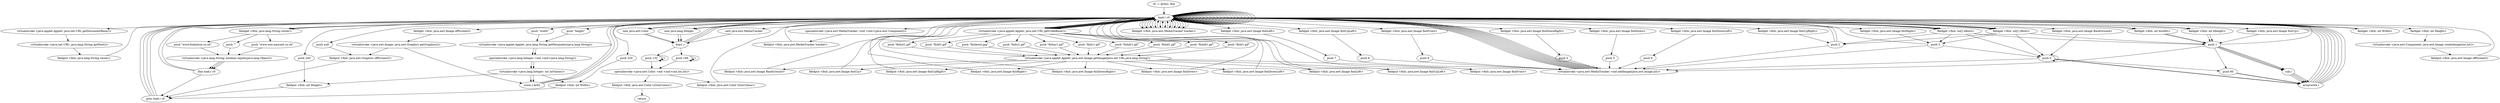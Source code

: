 digraph "" {
    "r0 := @this: fish"
    "load.r r0"
    "r0 := @this: fish"->"load.r r0";
    "load.r r0"->"load.r r0";
    "virtualinvoke <java.applet.Applet: java.net.URL getDocumentBase()>"
    "load.r r0"->"virtualinvoke <java.applet.Applet: java.net.URL getDocumentBase()>";
    "virtualinvoke <java.net.URL: java.lang.String getHost()>"
    "virtualinvoke <java.applet.Applet: java.net.URL getDocumentBase()>"->"virtualinvoke <java.net.URL: java.lang.String getHost()>";
    "fieldput <fish: java.lang.String owner>"
    "virtualinvoke <java.net.URL: java.lang.String getHost()>"->"fieldput <fish: java.lang.String owner>";
    "fieldput <fish: java.lang.String owner>"->"load.r r0";
    "fieldget <fish: java.lang.String owner>"
    "load.r r0"->"fieldget <fish: java.lang.String owner>";
    "push \"www.wes.easynet.co.uk\""
    "fieldget <fish: java.lang.String owner>"->"push \"www.wes.easynet.co.uk\"";
    "virtualinvoke <java.lang.String: boolean equals(java.lang.Object)>"
    "push \"www.wes.easynet.co.uk\""->"virtualinvoke <java.lang.String: boolean equals(java.lang.Object)>";
    "ifne load.r r0"
    "virtualinvoke <java.lang.String: boolean equals(java.lang.Object)>"->"ifne load.r r0";
    "ifne load.r r0"->"load.r r0";
    "load.r r0"->"fieldget <fish: java.lang.String owner>";
    "push \"www.funkshun.co.uk\""
    "fieldget <fish: java.lang.String owner>"->"push \"www.funkshun.co.uk\"";
    "push \"www.funkshun.co.uk\""->"virtualinvoke <java.lang.String: boolean equals(java.lang.Object)>";
    "virtualinvoke <java.lang.String: boolean equals(java.lang.Object)>"->"ifne load.r r0";
    "ifne load.r r0"->"load.r r0";
    "load.r r0"->"fieldget <fish: java.lang.String owner>";
    "push \"\""
    "fieldget <fish: java.lang.String owner>"->"push \"\"";
    "push \"\""->"virtualinvoke <java.lang.String: boolean equals(java.lang.Object)>";
    "virtualinvoke <java.lang.String: boolean equals(java.lang.Object)>"->"ifne load.r r0";
    "goto load.r r0"
    "ifne load.r r0"->"goto load.r r0";
    "goto load.r r0"->"load.r r0";
    "new java.lang.Integer"
    "load.r r0"->"new java.lang.Integer";
    "dup1.r"
    "new java.lang.Integer"->"dup1.r";
    "dup1.r"->"load.r r0";
    "push \"width\""
    "load.r r0"->"push \"width\"";
    "virtualinvoke <java.applet.Applet: java.lang.String getParameter(java.lang.String)>"
    "push \"width\""->"virtualinvoke <java.applet.Applet: java.lang.String getParameter(java.lang.String)>";
    "specialinvoke <java.lang.Integer: void <init>(java.lang.String)>"
    "virtualinvoke <java.applet.Applet: java.lang.String getParameter(java.lang.String)>"->"specialinvoke <java.lang.Integer: void <init>(java.lang.String)>";
    "virtualinvoke <java.lang.Integer: int intValue()>"
    "specialinvoke <java.lang.Integer: void <init>(java.lang.String)>"->"virtualinvoke <java.lang.Integer: int intValue()>";
    "fieldput <fish: int Width>"
    "virtualinvoke <java.lang.Integer: int intValue()>"->"fieldput <fish: int Width>";
    "fieldput <fish: int Width>"->"goto load.r r0";
    "goto load.r r0"->"load.r r0";
    "load.r r0"->"new java.lang.Integer";
    "new java.lang.Integer"->"dup1.r";
    "dup1.r"->"load.r r0";
    "push \"height\""
    "load.r r0"->"push \"height\"";
    "push \"height\""->"virtualinvoke <java.applet.Applet: java.lang.String getParameter(java.lang.String)>";
    "virtualinvoke <java.applet.Applet: java.lang.String getParameter(java.lang.String)>"->"specialinvoke <java.lang.Integer: void <init>(java.lang.String)>";
    "specialinvoke <java.lang.Integer: void <init>(java.lang.String)>"->"virtualinvoke <java.lang.Integer: int intValue()>";
    "fieldput <fish: int Height>"
    "virtualinvoke <java.lang.Integer: int intValue()>"->"fieldput <fish: int Height>";
    "fieldput <fish: int Height>"->"goto load.r r0";
    "goto load.r r0"->"load.r r0";
    "new java.awt.MediaTracker"
    "load.r r0"->"new java.awt.MediaTracker";
    "new java.awt.MediaTracker"->"dup1.r";
    "dup1.r"->"load.r r0";
    "specialinvoke <java.awt.MediaTracker: void <init>(java.awt.Component)>"
    "load.r r0"->"specialinvoke <java.awt.MediaTracker: void <init>(java.awt.Component)>";
    "fieldput <fish: java.awt.MediaTracker tracker>"
    "specialinvoke <java.awt.MediaTracker: void <init>(java.awt.Component)>"->"fieldput <fish: java.awt.MediaTracker tracker>";
    "fieldput <fish: java.awt.MediaTracker tracker>"->"load.r r0";
    "load.r r0"->"load.r r0";
    "load.r r0"->"load.r r0";
    "virtualinvoke <java.applet.Applet: java.net.URL getCodeBase()>"
    "load.r r0"->"virtualinvoke <java.applet.Applet: java.net.URL getCodeBase()>";
    "push \"fishbowl.jpg\""
    "virtualinvoke <java.applet.Applet: java.net.URL getCodeBase()>"->"push \"fishbowl.jpg\"";
    "virtualinvoke <java.applet.Applet: java.awt.Image getImage(java.net.URL,java.lang.String)>"
    "push \"fishbowl.jpg\""->"virtualinvoke <java.applet.Applet: java.awt.Image getImage(java.net.URL,java.lang.String)>";
    "fieldput <fish: java.awt.Image BackGround>"
    "virtualinvoke <java.applet.Applet: java.awt.Image getImage(java.net.URL,java.lang.String)>"->"fieldput <fish: java.awt.Image BackGround>";
    "fieldput <fish: java.awt.Image BackGround>"->"load.r r0";
    "fieldget <fish: java.awt.MediaTracker tracker>"
    "load.r r0"->"fieldget <fish: java.awt.MediaTracker tracker>";
    "fieldget <fish: java.awt.MediaTracker tracker>"->"load.r r0";
    "fieldget <fish: java.awt.Image BackGround>"
    "load.r r0"->"fieldget <fish: java.awt.Image BackGround>";
    "push 0"
    "fieldget <fish: java.awt.Image BackGround>"->"push 0";
    "virtualinvoke <java.awt.MediaTracker: void addImage(java.awt.Image,int)>"
    "push 0"->"virtualinvoke <java.awt.MediaTracker: void addImage(java.awt.Image,int)>";
    "virtualinvoke <java.awt.MediaTracker: void addImage(java.awt.Image,int)>"->"load.r r0";
    "load.r r0"->"load.r r0";
    "load.r r0"->"load.r r0";
    "load.r r0"->"virtualinvoke <java.applet.Applet: java.net.URL getCodeBase()>";
    "push \"fishu1.gif\""
    "virtualinvoke <java.applet.Applet: java.net.URL getCodeBase()>"->"push \"fishu1.gif\"";
    "push \"fishu1.gif\""->"virtualinvoke <java.applet.Applet: java.awt.Image getImage(java.net.URL,java.lang.String)>";
    "fieldput <fish: java.awt.Image fishUp>"
    "virtualinvoke <java.applet.Applet: java.awt.Image getImage(java.net.URL,java.lang.String)>"->"fieldput <fish: java.awt.Image fishUp>";
    "fieldput <fish: java.awt.Image fishUp>"->"load.r r0";
    "load.r r0"->"fieldget <fish: java.awt.MediaTracker tracker>";
    "fieldget <fish: java.awt.MediaTracker tracker>"->"load.r r0";
    "fieldget <fish: java.awt.Image fishUp>"
    "load.r r0"->"fieldget <fish: java.awt.Image fishUp>";
    "push 1"
    "fieldget <fish: java.awt.Image fishUp>"->"push 1";
    "push 1"->"virtualinvoke <java.awt.MediaTracker: void addImage(java.awt.Image,int)>";
    "virtualinvoke <java.awt.MediaTracker: void addImage(java.awt.Image,int)>"->"load.r r0";
    "load.r r0"->"load.r r0";
    "load.r r0"->"load.r r0";
    "load.r r0"->"virtualinvoke <java.applet.Applet: java.net.URL getCodeBase()>";
    "push \"fishur1.gif\""
    "virtualinvoke <java.applet.Applet: java.net.URL getCodeBase()>"->"push \"fishur1.gif\"";
    "push \"fishur1.gif\""->"virtualinvoke <java.applet.Applet: java.awt.Image getImage(java.net.URL,java.lang.String)>";
    "fieldput <fish: java.awt.Image fishUpRight>"
    "virtualinvoke <java.applet.Applet: java.awt.Image getImage(java.net.URL,java.lang.String)>"->"fieldput <fish: java.awt.Image fishUpRight>";
    "fieldput <fish: java.awt.Image fishUpRight>"->"load.r r0";
    "load.r r0"->"fieldget <fish: java.awt.MediaTracker tracker>";
    "fieldget <fish: java.awt.MediaTracker tracker>"->"load.r r0";
    "fieldget <fish: java.awt.Image fishUpRight>"
    "load.r r0"->"fieldget <fish: java.awt.Image fishUpRight>";
    "push 2"
    "fieldget <fish: java.awt.Image fishUpRight>"->"push 2";
    "push 2"->"virtualinvoke <java.awt.MediaTracker: void addImage(java.awt.Image,int)>";
    "virtualinvoke <java.awt.MediaTracker: void addImage(java.awt.Image,int)>"->"load.r r0";
    "load.r r0"->"load.r r0";
    "load.r r0"->"load.r r0";
    "load.r r0"->"virtualinvoke <java.applet.Applet: java.net.URL getCodeBase()>";
    "push \"fishr1.gif\""
    "virtualinvoke <java.applet.Applet: java.net.URL getCodeBase()>"->"push \"fishr1.gif\"";
    "push \"fishr1.gif\""->"virtualinvoke <java.applet.Applet: java.awt.Image getImage(java.net.URL,java.lang.String)>";
    "fieldput <fish: java.awt.Image fishRight>"
    "virtualinvoke <java.applet.Applet: java.awt.Image getImage(java.net.URL,java.lang.String)>"->"fieldput <fish: java.awt.Image fishRight>";
    "fieldput <fish: java.awt.Image fishRight>"->"load.r r0";
    "load.r r0"->"fieldget <fish: java.awt.MediaTracker tracker>";
    "fieldget <fish: java.awt.MediaTracker tracker>"->"load.r r0";
    "fieldget <fish: java.awt.Image fishRight>"
    "load.r r0"->"fieldget <fish: java.awt.Image fishRight>";
    "push 3"
    "fieldget <fish: java.awt.Image fishRight>"->"push 3";
    "push 3"->"virtualinvoke <java.awt.MediaTracker: void addImage(java.awt.Image,int)>";
    "virtualinvoke <java.awt.MediaTracker: void addImage(java.awt.Image,int)>"->"load.r r0";
    "load.r r0"->"load.r r0";
    "load.r r0"->"load.r r0";
    "load.r r0"->"virtualinvoke <java.applet.Applet: java.net.URL getCodeBase()>";
    "push \"fishdr1.gif\""
    "virtualinvoke <java.applet.Applet: java.net.URL getCodeBase()>"->"push \"fishdr1.gif\"";
    "push \"fishdr1.gif\""->"virtualinvoke <java.applet.Applet: java.awt.Image getImage(java.net.URL,java.lang.String)>";
    "fieldput <fish: java.awt.Image fishDownRight>"
    "virtualinvoke <java.applet.Applet: java.awt.Image getImage(java.net.URL,java.lang.String)>"->"fieldput <fish: java.awt.Image fishDownRight>";
    "fieldput <fish: java.awt.Image fishDownRight>"->"load.r r0";
    "load.r r0"->"fieldget <fish: java.awt.MediaTracker tracker>";
    "fieldget <fish: java.awt.MediaTracker tracker>"->"load.r r0";
    "fieldget <fish: java.awt.Image fishDownRight>"
    "load.r r0"->"fieldget <fish: java.awt.Image fishDownRight>";
    "push 4"
    "fieldget <fish: java.awt.Image fishDownRight>"->"push 4";
    "push 4"->"virtualinvoke <java.awt.MediaTracker: void addImage(java.awt.Image,int)>";
    "virtualinvoke <java.awt.MediaTracker: void addImage(java.awt.Image,int)>"->"load.r r0";
    "load.r r0"->"load.r r0";
    "load.r r0"->"load.r r0";
    "load.r r0"->"virtualinvoke <java.applet.Applet: java.net.URL getCodeBase()>";
    "push \"fishd1.gif\""
    "virtualinvoke <java.applet.Applet: java.net.URL getCodeBase()>"->"push \"fishd1.gif\"";
    "push \"fishd1.gif\""->"virtualinvoke <java.applet.Applet: java.awt.Image getImage(java.net.URL,java.lang.String)>";
    "fieldput <fish: java.awt.Image fishDown>"
    "virtualinvoke <java.applet.Applet: java.awt.Image getImage(java.net.URL,java.lang.String)>"->"fieldput <fish: java.awt.Image fishDown>";
    "fieldput <fish: java.awt.Image fishDown>"->"load.r r0";
    "load.r r0"->"fieldget <fish: java.awt.MediaTracker tracker>";
    "fieldget <fish: java.awt.MediaTracker tracker>"->"load.r r0";
    "fieldget <fish: java.awt.Image fishDown>"
    "load.r r0"->"fieldget <fish: java.awt.Image fishDown>";
    "push 5"
    "fieldget <fish: java.awt.Image fishDown>"->"push 5";
    "push 5"->"virtualinvoke <java.awt.MediaTracker: void addImage(java.awt.Image,int)>";
    "virtualinvoke <java.awt.MediaTracker: void addImage(java.awt.Image,int)>"->"load.r r0";
    "load.r r0"->"load.r r0";
    "load.r r0"->"load.r r0";
    "load.r r0"->"virtualinvoke <java.applet.Applet: java.net.URL getCodeBase()>";
    "push \"fishdl1.gif\""
    "virtualinvoke <java.applet.Applet: java.net.URL getCodeBase()>"->"push \"fishdl1.gif\"";
    "push \"fishdl1.gif\""->"virtualinvoke <java.applet.Applet: java.awt.Image getImage(java.net.URL,java.lang.String)>";
    "fieldput <fish: java.awt.Image fishDownLeft>"
    "virtualinvoke <java.applet.Applet: java.awt.Image getImage(java.net.URL,java.lang.String)>"->"fieldput <fish: java.awt.Image fishDownLeft>";
    "fieldput <fish: java.awt.Image fishDownLeft>"->"load.r r0";
    "load.r r0"->"fieldget <fish: java.awt.MediaTracker tracker>";
    "fieldget <fish: java.awt.MediaTracker tracker>"->"load.r r0";
    "fieldget <fish: java.awt.Image fishDownLeft>"
    "load.r r0"->"fieldget <fish: java.awt.Image fishDownLeft>";
    "push 6"
    "fieldget <fish: java.awt.Image fishDownLeft>"->"push 6";
    "push 6"->"virtualinvoke <java.awt.MediaTracker: void addImage(java.awt.Image,int)>";
    "virtualinvoke <java.awt.MediaTracker: void addImage(java.awt.Image,int)>"->"load.r r0";
    "load.r r0"->"load.r r0";
    "load.r r0"->"load.r r0";
    "load.r r0"->"virtualinvoke <java.applet.Applet: java.net.URL getCodeBase()>";
    "push \"fishl1.gif\""
    "virtualinvoke <java.applet.Applet: java.net.URL getCodeBase()>"->"push \"fishl1.gif\"";
    "push \"fishl1.gif\""->"virtualinvoke <java.applet.Applet: java.awt.Image getImage(java.net.URL,java.lang.String)>";
    "fieldput <fish: java.awt.Image fishLeft>"
    "virtualinvoke <java.applet.Applet: java.awt.Image getImage(java.net.URL,java.lang.String)>"->"fieldput <fish: java.awt.Image fishLeft>";
    "fieldput <fish: java.awt.Image fishLeft>"->"load.r r0";
    "load.r r0"->"fieldget <fish: java.awt.MediaTracker tracker>";
    "fieldget <fish: java.awt.MediaTracker tracker>"->"load.r r0";
    "fieldget <fish: java.awt.Image fishLeft>"
    "load.r r0"->"fieldget <fish: java.awt.Image fishLeft>";
    "push 7"
    "fieldget <fish: java.awt.Image fishLeft>"->"push 7";
    "push 7"->"virtualinvoke <java.awt.MediaTracker: void addImage(java.awt.Image,int)>";
    "virtualinvoke <java.awt.MediaTracker: void addImage(java.awt.Image,int)>"->"load.r r0";
    "load.r r0"->"load.r r0";
    "load.r r0"->"load.r r0";
    "load.r r0"->"virtualinvoke <java.applet.Applet: java.net.URL getCodeBase()>";
    "push \"fishul1.gif\""
    "virtualinvoke <java.applet.Applet: java.net.URL getCodeBase()>"->"push \"fishul1.gif\"";
    "push \"fishul1.gif\""->"virtualinvoke <java.applet.Applet: java.awt.Image getImage(java.net.URL,java.lang.String)>";
    "fieldput <fish: java.awt.Image fishUpLeft>"
    "virtualinvoke <java.applet.Applet: java.awt.Image getImage(java.net.URL,java.lang.String)>"->"fieldput <fish: java.awt.Image fishUpLeft>";
    "fieldput <fish: java.awt.Image fishUpLeft>"->"load.r r0";
    "load.r r0"->"fieldget <fish: java.awt.MediaTracker tracker>";
    "fieldget <fish: java.awt.MediaTracker tracker>"->"load.r r0";
    "fieldget <fish: java.awt.Image fishUpLeft>"
    "load.r r0"->"fieldget <fish: java.awt.Image fishUpLeft>";
    "push 8"
    "fieldget <fish: java.awt.Image fishUpLeft>"->"push 8";
    "push 8"->"virtualinvoke <java.awt.MediaTracker: void addImage(java.awt.Image,int)>";
    "virtualinvoke <java.awt.MediaTracker: void addImage(java.awt.Image,int)>"->"load.r r0";
    "load.r r0"->"load.r r0";
    "load.r r0"->"load.r r0";
    "load.r r0"->"virtualinvoke <java.applet.Applet: java.net.URL getCodeBase()>";
    "push \"fishf1.gif\""
    "virtualinvoke <java.applet.Applet: java.net.URL getCodeBase()>"->"push \"fishf1.gif\"";
    "push \"fishf1.gif\""->"virtualinvoke <java.applet.Applet: java.awt.Image getImage(java.net.URL,java.lang.String)>";
    "fieldput <fish: java.awt.Image fishFront>"
    "virtualinvoke <java.applet.Applet: java.awt.Image getImage(java.net.URL,java.lang.String)>"->"fieldput <fish: java.awt.Image fishFront>";
    "fieldput <fish: java.awt.Image fishFront>"->"load.r r0";
    "load.r r0"->"fieldget <fish: java.awt.MediaTracker tracker>";
    "fieldget <fish: java.awt.MediaTracker tracker>"->"load.r r0";
    "fieldget <fish: java.awt.Image fishFront>"
    "load.r r0"->"fieldget <fish: java.awt.Image fishFront>";
    "push 9"
    "fieldget <fish: java.awt.Image fishFront>"->"push 9";
    "push 9"->"virtualinvoke <java.awt.MediaTracker: void addImage(java.awt.Image,int)>";
    "virtualinvoke <java.awt.MediaTracker: void addImage(java.awt.Image,int)>"->"load.r r0";
    "load.r r0"->"load.r r0";
    "load.r r0"->"load.r r0";
    "fieldget <fish: int Width>"
    "load.r r0"->"fieldget <fish: int Width>";
    "fieldget <fish: int Width>"->"load.r r0";
    "fieldget <fish: int Height>"
    "load.r r0"->"fieldget <fish: int Height>";
    "virtualinvoke <java.awt.Component: java.awt.Image createImage(int,int)>"
    "fieldget <fish: int Height>"->"virtualinvoke <java.awt.Component: java.awt.Image createImage(int,int)>";
    "fieldput <fish: java.awt.Image offScreenI>"
    "virtualinvoke <java.awt.Component: java.awt.Image createImage(int,int)>"->"fieldput <fish: java.awt.Image offScreenI>";
    "fieldput <fish: java.awt.Image offScreenI>"->"load.r r0";
    "load.r r0"->"load.r r0";
    "fieldget <fish: java.awt.Image offScreenI>"
    "load.r r0"->"fieldget <fish: java.awt.Image offScreenI>";
    "virtualinvoke <java.awt.Image: java.awt.Graphics getGraphics()>"
    "fieldget <fish: java.awt.Image offScreenI>"->"virtualinvoke <java.awt.Image: java.awt.Graphics getGraphics()>";
    "fieldput <fish: java.awt.Graphics offScreenG>"
    "virtualinvoke <java.awt.Image: java.awt.Graphics getGraphics()>"->"fieldput <fish: java.awt.Graphics offScreenG>";
    "fieldput <fish: java.awt.Graphics offScreenG>"->"goto load.r r0";
    "goto load.r r0"->"load.r r0";
    "fieldget <fish: int[] xBowl>"
    "load.r r0"->"fieldget <fish: int[] xBowl>";
    "fieldget <fish: int[] xBowl>"->"push 0";
    "push 0"->"push 0";
    "arraywrite.i"
    "push 0"->"arraywrite.i";
    "arraywrite.i"->"load.r r0";
    "fieldget <fish: int[] yBowl>"
    "load.r r0"->"fieldget <fish: int[] yBowl>";
    "fieldget <fish: int[] yBowl>"->"push 0";
    "push 60"
    "push 0"->"push 60";
    "push 60"->"arraywrite.i";
    "arraywrite.i"->"load.r r0";
    "load.r r0"->"fieldget <fish: int[] xBowl>";
    "fieldget <fish: int[] xBowl>"->"push 1";
    "push 1"->"load.r r0";
    "fieldget <fish: int bwidth>"
    "load.r r0"->"fieldget <fish: int bwidth>";
    "fieldget <fish: int bwidth>"->"push 1";
    "sub.i"
    "push 1"->"sub.i";
    "sub.i"->"arraywrite.i";
    "arraywrite.i"->"load.r r0";
    "load.r r0"->"fieldget <fish: int[] yBowl>";
    "fieldget <fish: int[] yBowl>"->"push 1";
    "push 1"->"push 60";
    "push 60"->"arraywrite.i";
    "arraywrite.i"->"load.r r0";
    "load.r r0"->"fieldget <fish: int[] xBowl>";
    "fieldget <fish: int[] xBowl>"->"push 2";
    "push 2"->"load.r r0";
    "load.r r0"->"fieldget <fish: int bwidth>";
    "fieldget <fish: int bwidth>"->"push 1";
    "push 1"->"sub.i";
    "sub.i"->"arraywrite.i";
    "arraywrite.i"->"load.r r0";
    "load.r r0"->"fieldget <fish: int[] yBowl>";
    "fieldget <fish: int[] yBowl>"->"push 2";
    "push 2"->"load.r r0";
    "fieldget <fish: int bheight>"
    "load.r r0"->"fieldget <fish: int bheight>";
    "fieldget <fish: int bheight>"->"push 1";
    "push 1"->"sub.i";
    "sub.i"->"arraywrite.i";
    "arraywrite.i"->"load.r r0";
    "load.r r0"->"fieldget <fish: int[] xBowl>";
    "fieldget <fish: int[] xBowl>"->"push 3";
    "push 3"->"push 0";
    "push 0"->"arraywrite.i";
    "arraywrite.i"->"load.r r0";
    "load.r r0"->"fieldget <fish: int[] yBowl>";
    "fieldget <fish: int[] yBowl>"->"push 3";
    "push 3"->"load.r r0";
    "load.r r0"->"fieldget <fish: int bheight>";
    "fieldget <fish: int bheight>"->"push 1";
    "push 1"->"sub.i";
    "sub.i"->"arraywrite.i";
    "arraywrite.i"->"load.r r0";
    "new java.awt.Color"
    "load.r r0"->"new java.awt.Color";
    "new java.awt.Color"->"dup1.r";
    "push 132"
    "dup1.r"->"push 132";
    "push 132"->"push 132";
    "push 132"->"push 132";
    "specialinvoke <java.awt.Color: void <init>(int,int,int)>"
    "push 132"->"specialinvoke <java.awt.Color: void <init>(int,int,int)>";
    "fieldput <fish: java.awt.Color GreyColour>"
    "specialinvoke <java.awt.Color: void <init>(int,int,int)>"->"fieldput <fish: java.awt.Color GreyColour>";
    "fieldput <fish: java.awt.Color GreyColour>"->"load.r r0";
    "load.r r0"->"new java.awt.Color";
    "new java.awt.Color"->"dup1.r";
    "push 189"
    "dup1.r"->"push 189";
    "push 189"->"push 189";
    "push 189"->"push 189";
    "push 189"->"specialinvoke <java.awt.Color: void <init>(int,int,int)>";
    "fieldput <fish: java.awt.Color LGreyColour>"
    "specialinvoke <java.awt.Color: void <init>(int,int,int)>"->"fieldput <fish: java.awt.Color LGreyColour>";
    "return"
    "fieldput <fish: java.awt.Color LGreyColour>"->"return";
    "store.r $r62"
    "virtualinvoke <java.awt.Image: java.awt.Graphics getGraphics()>"->"store.r $r62";
    "store.r $r62"->"load.r r0";
    "push null"
    "load.r r0"->"push null";
    "push null"->"fieldput <fish: java.awt.Graphics offScreenG>";
    "virtualinvoke <java.lang.Integer: int intValue()>"->"store.r $r62";
    "store.r $r62"->"load.r r0";
    "push 240"
    "load.r r0"->"push 240";
    "push 240"->"fieldput <fish: int Height>";
    "virtualinvoke <java.lang.Integer: int intValue()>"->"store.r $r62";
    "store.r $r62"->"load.r r0";
    "push 320"
    "load.r r0"->"push 320";
    "push 320"->"fieldput <fish: int Width>";
}
